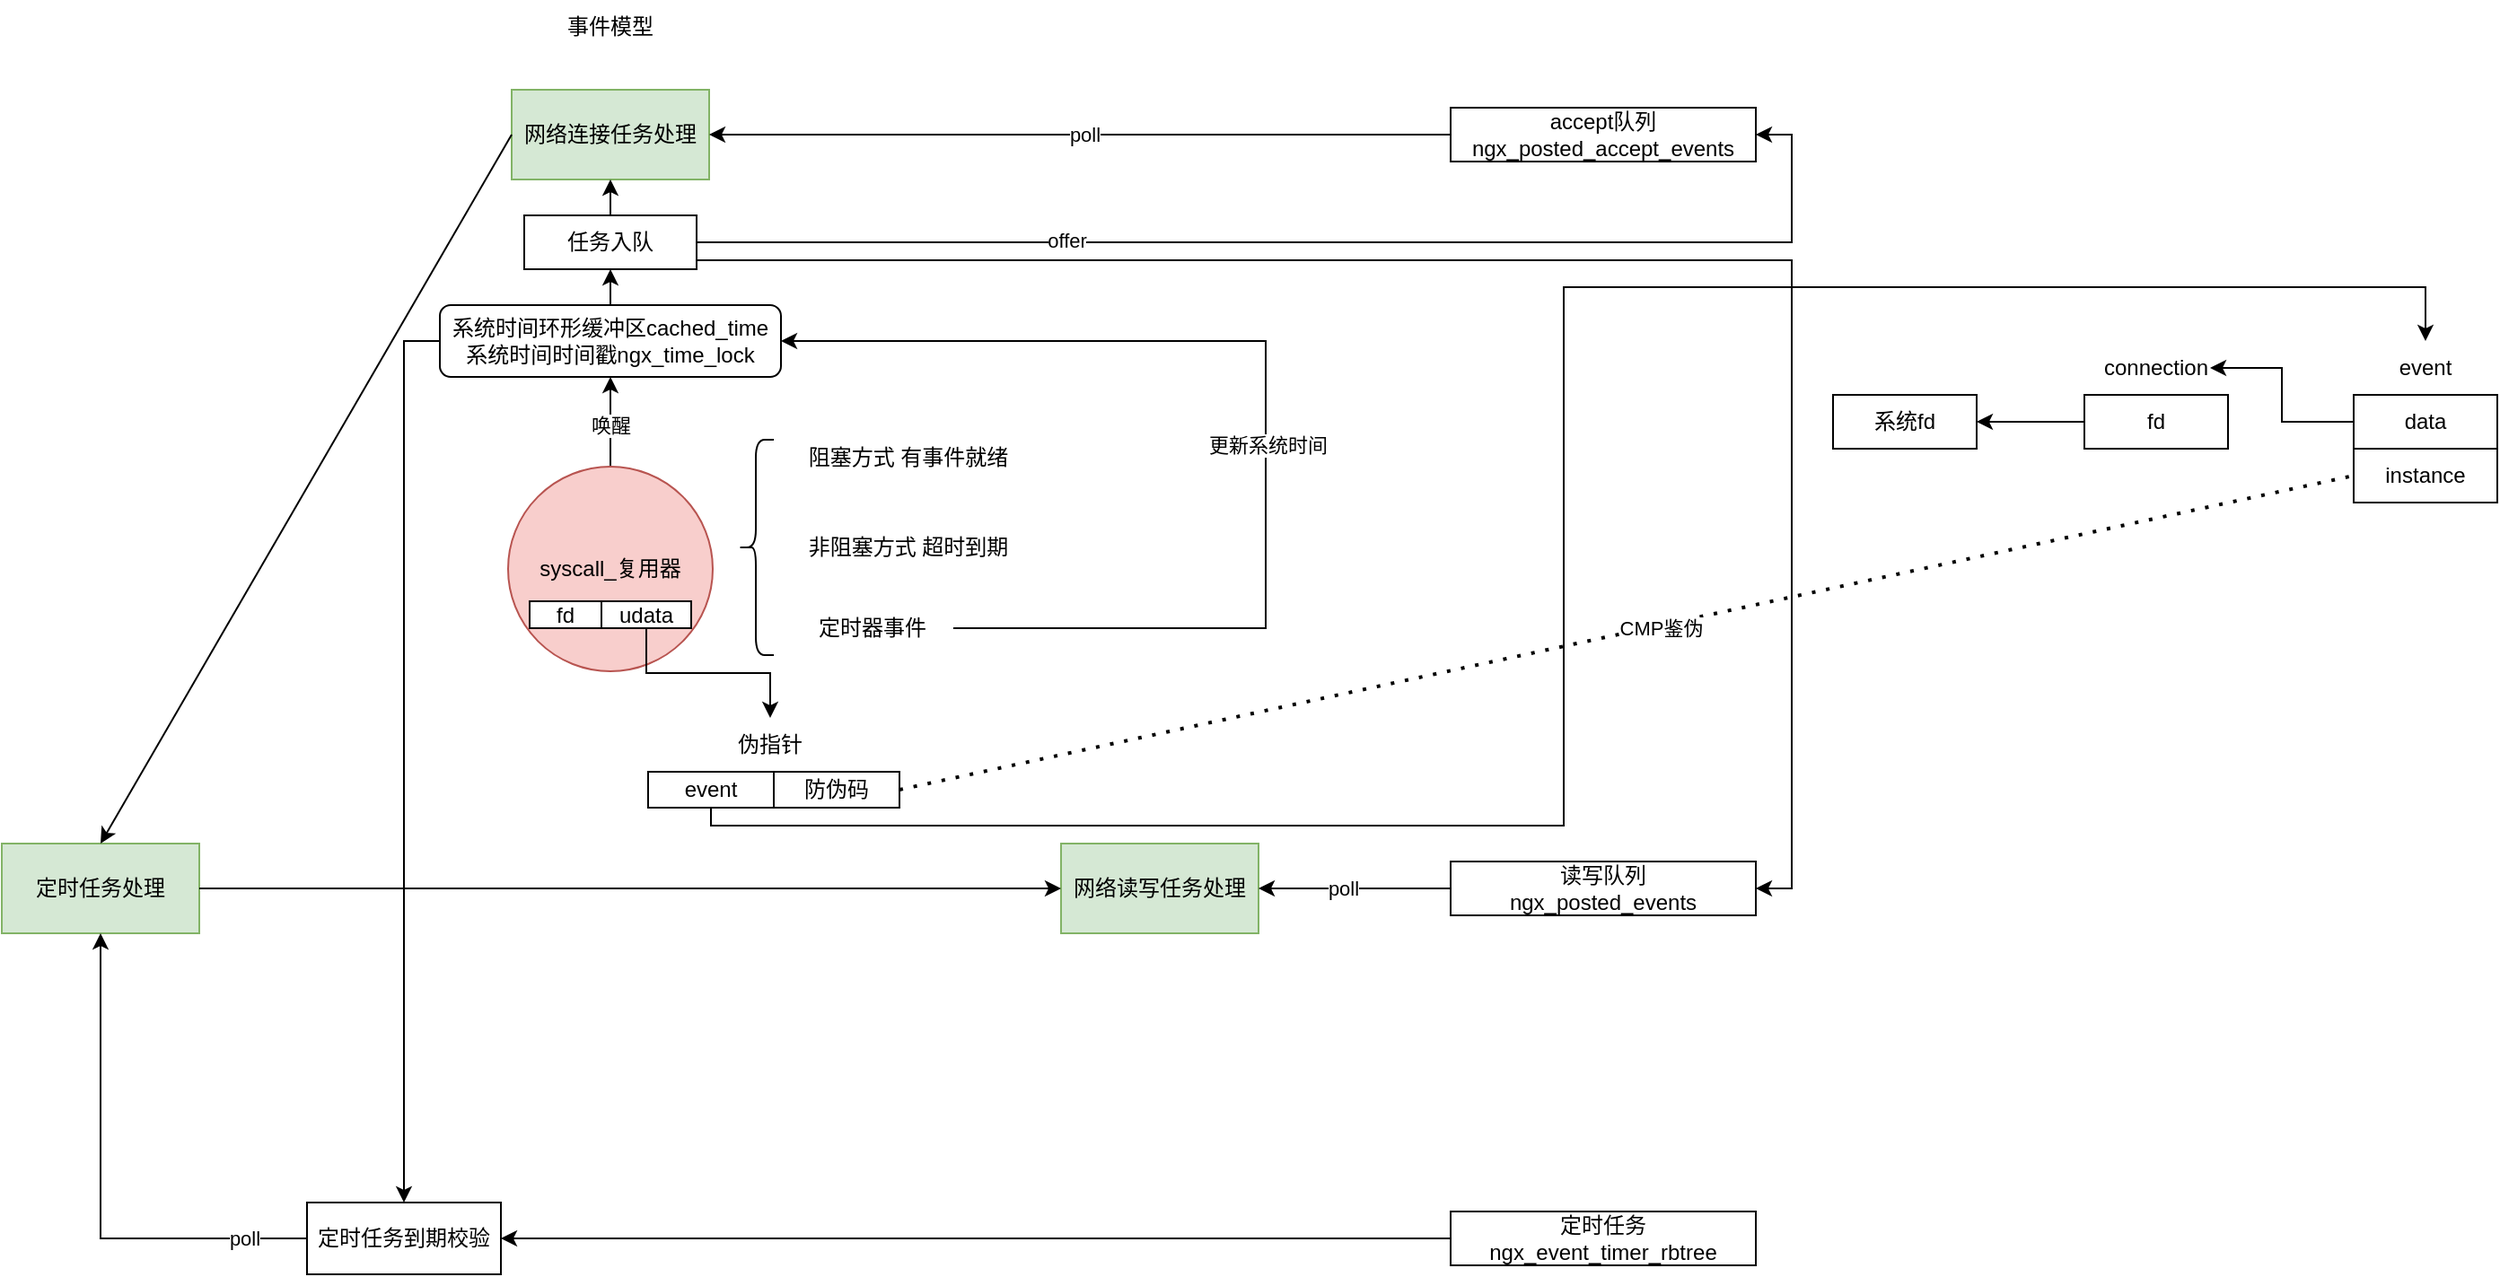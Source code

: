 <mxfile version="26.2.2">
  <diagram name="第 1 页" id="M2-zGbhgt3ag_IIkRx2r">
    <mxGraphModel dx="1108" dy="830" grid="1" gridSize="10" guides="1" tooltips="1" connect="1" arrows="1" fold="1" page="1" pageScale="1" pageWidth="827" pageHeight="1169" math="0" shadow="0">
      <root>
        <mxCell id="0" />
        <mxCell id="1" parent="0" />
        <mxCell id="9oSkt1X6R4JOPy9Juw7Q-1" value="网络连接任务处理" style="rounded=0;whiteSpace=wrap;html=1;fillColor=#d5e8d4;strokeColor=#82b366;" parent="1" vertex="1">
          <mxGeometry x="304" y="60" width="110" height="50" as="geometry" />
        </mxCell>
        <mxCell id="9oSkt1X6R4JOPy9Juw7Q-2" value="定时任务处理" style="rounded=0;whiteSpace=wrap;html=1;fillColor=#d5e8d4;strokeColor=#82b366;" parent="1" vertex="1">
          <mxGeometry x="20" y="480" width="110" height="50" as="geometry" />
        </mxCell>
        <mxCell id="9oSkt1X6R4JOPy9Juw7Q-3" value="网络读写任务处理" style="rounded=0;whiteSpace=wrap;html=1;fillColor=#d5e8d4;strokeColor=#82b366;" parent="1" vertex="1">
          <mxGeometry x="610" y="480" width="110" height="50" as="geometry" />
        </mxCell>
        <mxCell id="9oSkt1X6R4JOPy9Juw7Q-6" value="" style="endArrow=classic;html=1;rounded=0;exitX=0;exitY=0.5;exitDx=0;exitDy=0;entryX=0.5;entryY=0;entryDx=0;entryDy=0;" parent="1" source="9oSkt1X6R4JOPy9Juw7Q-1" target="9oSkt1X6R4JOPy9Juw7Q-2" edge="1">
          <mxGeometry width="50" height="50" relative="1" as="geometry">
            <mxPoint x="390" y="420" as="sourcePoint" />
            <mxPoint x="440" y="370" as="targetPoint" />
          </mxGeometry>
        </mxCell>
        <mxCell id="9oSkt1X6R4JOPy9Juw7Q-7" value="" style="endArrow=classic;html=1;rounded=0;entryX=0;entryY=0.5;entryDx=0;entryDy=0;" parent="1" source="9oSkt1X6R4JOPy9Juw7Q-2" target="9oSkt1X6R4JOPy9Juw7Q-3" edge="1">
          <mxGeometry width="50" height="50" relative="1" as="geometry">
            <mxPoint x="314" y="215" as="sourcePoint" />
            <mxPoint x="215" y="350" as="targetPoint" />
          </mxGeometry>
        </mxCell>
        <mxCell id="Jlt6j3P95a3iS-jcTIwT-9" style="edgeStyle=orthogonalEdgeStyle;rounded=0;orthogonalLoop=1;jettySize=auto;html=1;exitX=0.5;exitY=0;exitDx=0;exitDy=0;entryX=0.5;entryY=1;entryDx=0;entryDy=0;" parent="1" source="9oSkt1X6R4JOPy9Juw7Q-8" target="9oSkt1X6R4JOPy9Juw7Q-21" edge="1">
          <mxGeometry relative="1" as="geometry" />
        </mxCell>
        <mxCell id="Jlt6j3P95a3iS-jcTIwT-12" value="唤醒" style="edgeLabel;html=1;align=center;verticalAlign=middle;resizable=0;points=[];" parent="Jlt6j3P95a3iS-jcTIwT-9" vertex="1" connectable="0">
          <mxGeometry x="-0.086" relative="1" as="geometry">
            <mxPoint as="offset" />
          </mxGeometry>
        </mxCell>
        <mxCell id="9oSkt1X6R4JOPy9Juw7Q-8" value="syscall_复用器" style="ellipse;whiteSpace=wrap;html=1;aspect=fixed;fillColor=#f8cecc;strokeColor=#b85450;" parent="1" vertex="1">
          <mxGeometry x="302" y="270" width="114" height="114" as="geometry" />
        </mxCell>
        <mxCell id="9oSkt1X6R4JOPy9Juw7Q-11" style="edgeStyle=orthogonalEdgeStyle;rounded=0;orthogonalLoop=1;jettySize=auto;html=1;exitX=0;exitY=0.5;exitDx=0;exitDy=0;entryX=1;entryY=0.5;entryDx=0;entryDy=0;" parent="1" source="9oSkt1X6R4JOPy9Juw7Q-10" target="9oSkt1X6R4JOPy9Juw7Q-1" edge="1">
          <mxGeometry relative="1" as="geometry" />
        </mxCell>
        <mxCell id="9oSkt1X6R4JOPy9Juw7Q-12" value="poll" style="edgeLabel;html=1;align=center;verticalAlign=middle;resizable=0;points=[];" parent="9oSkt1X6R4JOPy9Juw7Q-11" vertex="1" connectable="0">
          <mxGeometry x="-0.009" y="2" relative="1" as="geometry">
            <mxPoint y="-2" as="offset" />
          </mxGeometry>
        </mxCell>
        <mxCell id="9oSkt1X6R4JOPy9Juw7Q-10" value="accept队列ngx_posted_accept_events" style="rounded=0;whiteSpace=wrap;html=1;" parent="1" vertex="1">
          <mxGeometry x="827" y="70" width="170" height="30" as="geometry" />
        </mxCell>
        <mxCell id="9oSkt1X6R4JOPy9Juw7Q-15" style="edgeStyle=orthogonalEdgeStyle;rounded=0;orthogonalLoop=1;jettySize=auto;html=1;exitX=0;exitY=0.5;exitDx=0;exitDy=0;entryX=0.5;entryY=1;entryDx=0;entryDy=0;" parent="1" source="Jlt6j3P95a3iS-jcTIwT-1" target="9oSkt1X6R4JOPy9Juw7Q-2" edge="1">
          <mxGeometry relative="1" as="geometry" />
        </mxCell>
        <mxCell id="9oSkt1X6R4JOPy9Juw7Q-20" value="poll" style="edgeLabel;html=1;align=center;verticalAlign=middle;resizable=0;points=[];" parent="9oSkt1X6R4JOPy9Juw7Q-15" vertex="1" connectable="0">
          <mxGeometry x="-0.531" y="-3" relative="1" as="geometry">
            <mxPoint x="32" y="3" as="offset" />
          </mxGeometry>
        </mxCell>
        <mxCell id="Jlt6j3P95a3iS-jcTIwT-4" style="edgeStyle=orthogonalEdgeStyle;rounded=0;orthogonalLoop=1;jettySize=auto;html=1;exitX=0;exitY=0.5;exitDx=0;exitDy=0;entryX=1;entryY=0.5;entryDx=0;entryDy=0;" parent="1" source="9oSkt1X6R4JOPy9Juw7Q-13" target="Jlt6j3P95a3iS-jcTIwT-1" edge="1">
          <mxGeometry relative="1" as="geometry" />
        </mxCell>
        <mxCell id="9oSkt1X6R4JOPy9Juw7Q-13" value="定时任务ngx_event_timer_rbtree" style="rounded=0;whiteSpace=wrap;html=1;" parent="1" vertex="1">
          <mxGeometry x="827" y="685" width="170" height="30" as="geometry" />
        </mxCell>
        <mxCell id="9oSkt1X6R4JOPy9Juw7Q-16" style="edgeStyle=orthogonalEdgeStyle;rounded=0;orthogonalLoop=1;jettySize=auto;html=1;exitX=0;exitY=0.5;exitDx=0;exitDy=0;entryX=1;entryY=0.5;entryDx=0;entryDy=0;" parent="1" source="9oSkt1X6R4JOPy9Juw7Q-14" target="9oSkt1X6R4JOPy9Juw7Q-3" edge="1">
          <mxGeometry relative="1" as="geometry" />
        </mxCell>
        <mxCell id="9oSkt1X6R4JOPy9Juw7Q-19" value="poll" style="edgeLabel;html=1;align=center;verticalAlign=middle;resizable=0;points=[];" parent="9oSkt1X6R4JOPy9Juw7Q-16" vertex="1" connectable="0">
          <mxGeometry x="0.133" relative="1" as="geometry">
            <mxPoint as="offset" />
          </mxGeometry>
        </mxCell>
        <mxCell id="9oSkt1X6R4JOPy9Juw7Q-14" value="读写队列&lt;div&gt;ngx_posted_events&lt;/div&gt;" style="rounded=0;whiteSpace=wrap;html=1;" parent="1" vertex="1">
          <mxGeometry x="827" y="490" width="170" height="30" as="geometry" />
        </mxCell>
        <mxCell id="9oSkt1X6R4JOPy9Juw7Q-18" value="事件模型" style="text;html=1;align=center;verticalAlign=middle;whiteSpace=wrap;rounded=0;" parent="1" vertex="1">
          <mxGeometry x="329" y="10" width="60" height="30" as="geometry" />
        </mxCell>
        <mxCell id="Jlt6j3P95a3iS-jcTIwT-5" style="edgeStyle=orthogonalEdgeStyle;rounded=0;orthogonalLoop=1;jettySize=auto;html=1;exitX=0;exitY=0.5;exitDx=0;exitDy=0;" parent="1" source="9oSkt1X6R4JOPy9Juw7Q-21" target="Jlt6j3P95a3iS-jcTIwT-1" edge="1">
          <mxGeometry relative="1" as="geometry" />
        </mxCell>
        <mxCell id="Jlt6j3P95a3iS-jcTIwT-10" style="edgeStyle=orthogonalEdgeStyle;rounded=0;orthogonalLoop=1;jettySize=auto;html=1;exitX=0.5;exitY=0;exitDx=0;exitDy=0;entryX=0.5;entryY=1;entryDx=0;entryDy=0;" parent="1" source="9oSkt1X6R4JOPy9Juw7Q-21" target="Jlt6j3P95a3iS-jcTIwT-7" edge="1">
          <mxGeometry relative="1" as="geometry" />
        </mxCell>
        <mxCell id="9oSkt1X6R4JOPy9Juw7Q-21" value="系统时间环形缓冲区&lt;span style=&quot;background-color: transparent; color: light-dark(rgb(0, 0, 0), rgb(255, 255, 255));&quot;&gt;cached_time&lt;/span&gt;&lt;div&gt;系统时间时间戳ngx_time_lock&lt;/div&gt;" style="rounded=1;whiteSpace=wrap;html=1;" parent="1" vertex="1">
          <mxGeometry x="264" y="180" width="190" height="40" as="geometry" />
        </mxCell>
        <mxCell id="9oSkt1X6R4JOPy9Juw7Q-22" value="" style="shape=curlyBracket;whiteSpace=wrap;html=1;rounded=1;labelPosition=left;verticalLabelPosition=middle;align=right;verticalAlign=middle;" parent="1" vertex="1">
          <mxGeometry x="430" y="255" width="20" height="120" as="geometry" />
        </mxCell>
        <mxCell id="9oSkt1X6R4JOPy9Juw7Q-23" value="阻塞方式 有事件就绪" style="text;html=1;align=center;verticalAlign=middle;whiteSpace=wrap;rounded=0;" parent="1" vertex="1">
          <mxGeometry x="460" y="250" width="130" height="30" as="geometry" />
        </mxCell>
        <mxCell id="9oSkt1X6R4JOPy9Juw7Q-24" value="非阻塞方式 超时到期" style="text;html=1;align=center;verticalAlign=middle;whiteSpace=wrap;rounded=0;" parent="1" vertex="1">
          <mxGeometry x="460" y="300" width="130" height="30" as="geometry" />
        </mxCell>
        <mxCell id="9oSkt1X6R4JOPy9Juw7Q-32" style="edgeStyle=orthogonalEdgeStyle;rounded=0;orthogonalLoop=1;jettySize=auto;html=1;exitX=1;exitY=0.5;exitDx=0;exitDy=0;entryX=1;entryY=0.5;entryDx=0;entryDy=0;" parent="1" source="9oSkt1X6R4JOPy9Juw7Q-25" target="9oSkt1X6R4JOPy9Juw7Q-21" edge="1">
          <mxGeometry relative="1" as="geometry">
            <Array as="points">
              <mxPoint x="724" y="360" />
              <mxPoint x="724" y="200" />
            </Array>
            <mxPoint x="574" y="375" as="sourcePoint" />
            <mxPoint x="478" y="215" as="targetPoint" />
          </mxGeometry>
        </mxCell>
        <mxCell id="9oSkt1X6R4JOPy9Juw7Q-33" value="更新系统时间" style="edgeLabel;html=1;align=center;verticalAlign=middle;resizable=0;points=[];" parent="9oSkt1X6R4JOPy9Juw7Q-32" vertex="1" connectable="0">
          <mxGeometry x="-0.086" y="-1" relative="1" as="geometry">
            <mxPoint as="offset" />
          </mxGeometry>
        </mxCell>
        <mxCell id="9oSkt1X6R4JOPy9Juw7Q-25" value="定时器事件" style="text;html=1;align=center;verticalAlign=middle;whiteSpace=wrap;rounded=0;" parent="1" vertex="1">
          <mxGeometry x="460" y="345" width="90" height="30" as="geometry" />
        </mxCell>
        <mxCell id="9oSkt1X6R4JOPy9Juw7Q-26" style="edgeStyle=orthogonalEdgeStyle;rounded=0;orthogonalLoop=1;jettySize=auto;html=1;exitX=0.5;exitY=1;exitDx=0;exitDy=0;" parent="1" source="9oSkt1X6R4JOPy9Juw7Q-24" target="9oSkt1X6R4JOPy9Juw7Q-24" edge="1">
          <mxGeometry relative="1" as="geometry" />
        </mxCell>
        <mxCell id="9oSkt1X6R4JOPy9Juw7Q-43" style="edgeStyle=orthogonalEdgeStyle;rounded=0;orthogonalLoop=1;jettySize=auto;html=1;exitX=0;exitY=0.5;exitDx=0;exitDy=0;entryX=1;entryY=0.5;entryDx=0;entryDy=0;" parent="1" source="9oSkt1X6R4JOPy9Juw7Q-34" target="9oSkt1X6R4JOPy9Juw7Q-38" edge="1">
          <mxGeometry relative="1" as="geometry" />
        </mxCell>
        <mxCell id="9oSkt1X6R4JOPy9Juw7Q-34" value="data" style="rounded=0;whiteSpace=wrap;html=1;" parent="1" vertex="1">
          <mxGeometry x="1330" y="230" width="80" height="30" as="geometry" />
        </mxCell>
        <mxCell id="9oSkt1X6R4JOPy9Juw7Q-35" value="event" style="text;html=1;align=center;verticalAlign=middle;whiteSpace=wrap;rounded=0;" parent="1" vertex="1">
          <mxGeometry x="1340" y="200" width="60" height="30" as="geometry" />
        </mxCell>
        <mxCell id="9oSkt1X6R4JOPy9Juw7Q-36" value="instance" style="rounded=0;whiteSpace=wrap;html=1;" parent="1" vertex="1">
          <mxGeometry x="1330" y="260" width="80" height="30" as="geometry" />
        </mxCell>
        <mxCell id="9oSkt1X6R4JOPy9Juw7Q-44" style="edgeStyle=orthogonalEdgeStyle;rounded=0;orthogonalLoop=1;jettySize=auto;html=1;exitX=0;exitY=0.5;exitDx=0;exitDy=0;entryX=1;entryY=0.5;entryDx=0;entryDy=0;" parent="1" source="9oSkt1X6R4JOPy9Juw7Q-37" target="9oSkt1X6R4JOPy9Juw7Q-40" edge="1">
          <mxGeometry relative="1" as="geometry" />
        </mxCell>
        <mxCell id="9oSkt1X6R4JOPy9Juw7Q-37" value="fd" style="rounded=0;whiteSpace=wrap;html=1;" parent="1" vertex="1">
          <mxGeometry x="1180" y="230" width="80" height="30" as="geometry" />
        </mxCell>
        <mxCell id="9oSkt1X6R4JOPy9Juw7Q-38" value="connection" style="text;html=1;align=center;verticalAlign=middle;whiteSpace=wrap;rounded=0;" parent="1" vertex="1">
          <mxGeometry x="1190" y="200" width="60" height="30" as="geometry" />
        </mxCell>
        <mxCell id="9oSkt1X6R4JOPy9Juw7Q-40" value="系统fd" style="rounded=0;whiteSpace=wrap;html=1;" parent="1" vertex="1">
          <mxGeometry x="1040" y="230" width="80" height="30" as="geometry" />
        </mxCell>
        <mxCell id="9oSkt1X6R4JOPy9Juw7Q-45" value="fd" style="rounded=0;whiteSpace=wrap;html=1;" parent="1" vertex="1">
          <mxGeometry x="314" y="345" width="40" height="15" as="geometry" />
        </mxCell>
        <mxCell id="9oSkt1X6R4JOPy9Juw7Q-51" style="edgeStyle=orthogonalEdgeStyle;rounded=0;orthogonalLoop=1;jettySize=auto;html=1;exitX=0.5;exitY=1;exitDx=0;exitDy=0;entryX=0.5;entryY=0;entryDx=0;entryDy=0;" parent="1" source="9oSkt1X6R4JOPy9Juw7Q-46" target="9oSkt1X6R4JOPy9Juw7Q-50" edge="1">
          <mxGeometry relative="1" as="geometry" />
        </mxCell>
        <mxCell id="9oSkt1X6R4JOPy9Juw7Q-46" value="udata" style="rounded=0;whiteSpace=wrap;html=1;" parent="1" vertex="1">
          <mxGeometry x="354" y="345" width="50" height="15" as="geometry" />
        </mxCell>
        <mxCell id="9oSkt1X6R4JOPy9Juw7Q-52" style="edgeStyle=orthogonalEdgeStyle;rounded=0;orthogonalLoop=1;jettySize=auto;html=1;exitX=0.5;exitY=1;exitDx=0;exitDy=0;" parent="1" source="9oSkt1X6R4JOPy9Juw7Q-48" target="9oSkt1X6R4JOPy9Juw7Q-35" edge="1">
          <mxGeometry relative="1" as="geometry">
            <Array as="points">
              <mxPoint x="415" y="470" />
              <mxPoint x="890" y="470" />
              <mxPoint x="890" y="170" />
              <mxPoint x="1370" y="170" />
            </Array>
          </mxGeometry>
        </mxCell>
        <mxCell id="9oSkt1X6R4JOPy9Juw7Q-48" value="event" style="rounded=0;whiteSpace=wrap;html=1;" parent="1" vertex="1">
          <mxGeometry x="380" y="440" width="70" height="20" as="geometry" />
        </mxCell>
        <mxCell id="9oSkt1X6R4JOPy9Juw7Q-49" value="防伪码" style="rounded=0;whiteSpace=wrap;html=1;" parent="1" vertex="1">
          <mxGeometry x="450" y="440" width="70" height="20" as="geometry" />
        </mxCell>
        <mxCell id="9oSkt1X6R4JOPy9Juw7Q-50" value="伪指针" style="text;html=1;align=center;verticalAlign=middle;whiteSpace=wrap;rounded=0;" parent="1" vertex="1">
          <mxGeometry x="418" y="410" width="60" height="30" as="geometry" />
        </mxCell>
        <mxCell id="9oSkt1X6R4JOPy9Juw7Q-53" value="" style="endArrow=none;dashed=1;html=1;dashPattern=1 3;strokeWidth=2;rounded=0;exitX=1;exitY=0.5;exitDx=0;exitDy=0;entryX=0;entryY=0.5;entryDx=0;entryDy=0;" parent="1" source="9oSkt1X6R4JOPy9Juw7Q-49" target="9oSkt1X6R4JOPy9Juw7Q-36" edge="1">
          <mxGeometry width="50" height="50" relative="1" as="geometry">
            <mxPoint x="700" y="340" as="sourcePoint" />
            <mxPoint x="750" y="290" as="targetPoint" />
          </mxGeometry>
        </mxCell>
        <mxCell id="9oSkt1X6R4JOPy9Juw7Q-54" value="CMP鉴伪" style="edgeLabel;html=1;align=center;verticalAlign=middle;resizable=0;points=[];" parent="9oSkt1X6R4JOPy9Juw7Q-53" vertex="1" connectable="0">
          <mxGeometry x="0.046" y="-2" relative="1" as="geometry">
            <mxPoint y="-1" as="offset" />
          </mxGeometry>
        </mxCell>
        <mxCell id="Jlt6j3P95a3iS-jcTIwT-1" value="定时任务到期校验" style="rounded=0;whiteSpace=wrap;html=1;" parent="1" vertex="1">
          <mxGeometry x="190" y="680" width="108" height="40" as="geometry" />
        </mxCell>
        <mxCell id="Jlt6j3P95a3iS-jcTIwT-11" style="edgeStyle=orthogonalEdgeStyle;rounded=0;orthogonalLoop=1;jettySize=auto;html=1;exitX=0.5;exitY=0;exitDx=0;exitDy=0;entryX=0.5;entryY=1;entryDx=0;entryDy=0;" parent="1" source="Jlt6j3P95a3iS-jcTIwT-7" target="9oSkt1X6R4JOPy9Juw7Q-1" edge="1">
          <mxGeometry relative="1" as="geometry" />
        </mxCell>
        <mxCell id="Jlt6j3P95a3iS-jcTIwT-14" style="edgeStyle=orthogonalEdgeStyle;rounded=0;orthogonalLoop=1;jettySize=auto;html=1;exitX=1;exitY=0.5;exitDx=0;exitDy=0;entryX=1;entryY=0.5;entryDx=0;entryDy=0;" parent="1" source="Jlt6j3P95a3iS-jcTIwT-7" target="9oSkt1X6R4JOPy9Juw7Q-10" edge="1">
          <mxGeometry relative="1" as="geometry" />
        </mxCell>
        <mxCell id="Jlt6j3P95a3iS-jcTIwT-15" value="offer" style="edgeLabel;html=1;align=center;verticalAlign=middle;resizable=0;points=[];" parent="Jlt6j3P95a3iS-jcTIwT-14" vertex="1" connectable="0">
          <mxGeometry x="-0.405" y="1" relative="1" as="geometry">
            <mxPoint as="offset" />
          </mxGeometry>
        </mxCell>
        <mxCell id="Jlt6j3P95a3iS-jcTIwT-16" style="edgeStyle=orthogonalEdgeStyle;rounded=0;orthogonalLoop=1;jettySize=auto;html=1;exitX=1;exitY=0.5;exitDx=0;exitDy=0;entryX=1;entryY=0.5;entryDx=0;entryDy=0;" parent="1" source="Jlt6j3P95a3iS-jcTIwT-7" target="9oSkt1X6R4JOPy9Juw7Q-14" edge="1">
          <mxGeometry relative="1" as="geometry">
            <Array as="points">
              <mxPoint x="1017" y="155" />
              <mxPoint x="1017" y="505" />
            </Array>
          </mxGeometry>
        </mxCell>
        <mxCell id="Jlt6j3P95a3iS-jcTIwT-7" value="任务入队" style="rounded=0;whiteSpace=wrap;html=1;" parent="1" vertex="1">
          <mxGeometry x="311" y="130" width="96" height="30" as="geometry" />
        </mxCell>
      </root>
    </mxGraphModel>
  </diagram>
</mxfile>
